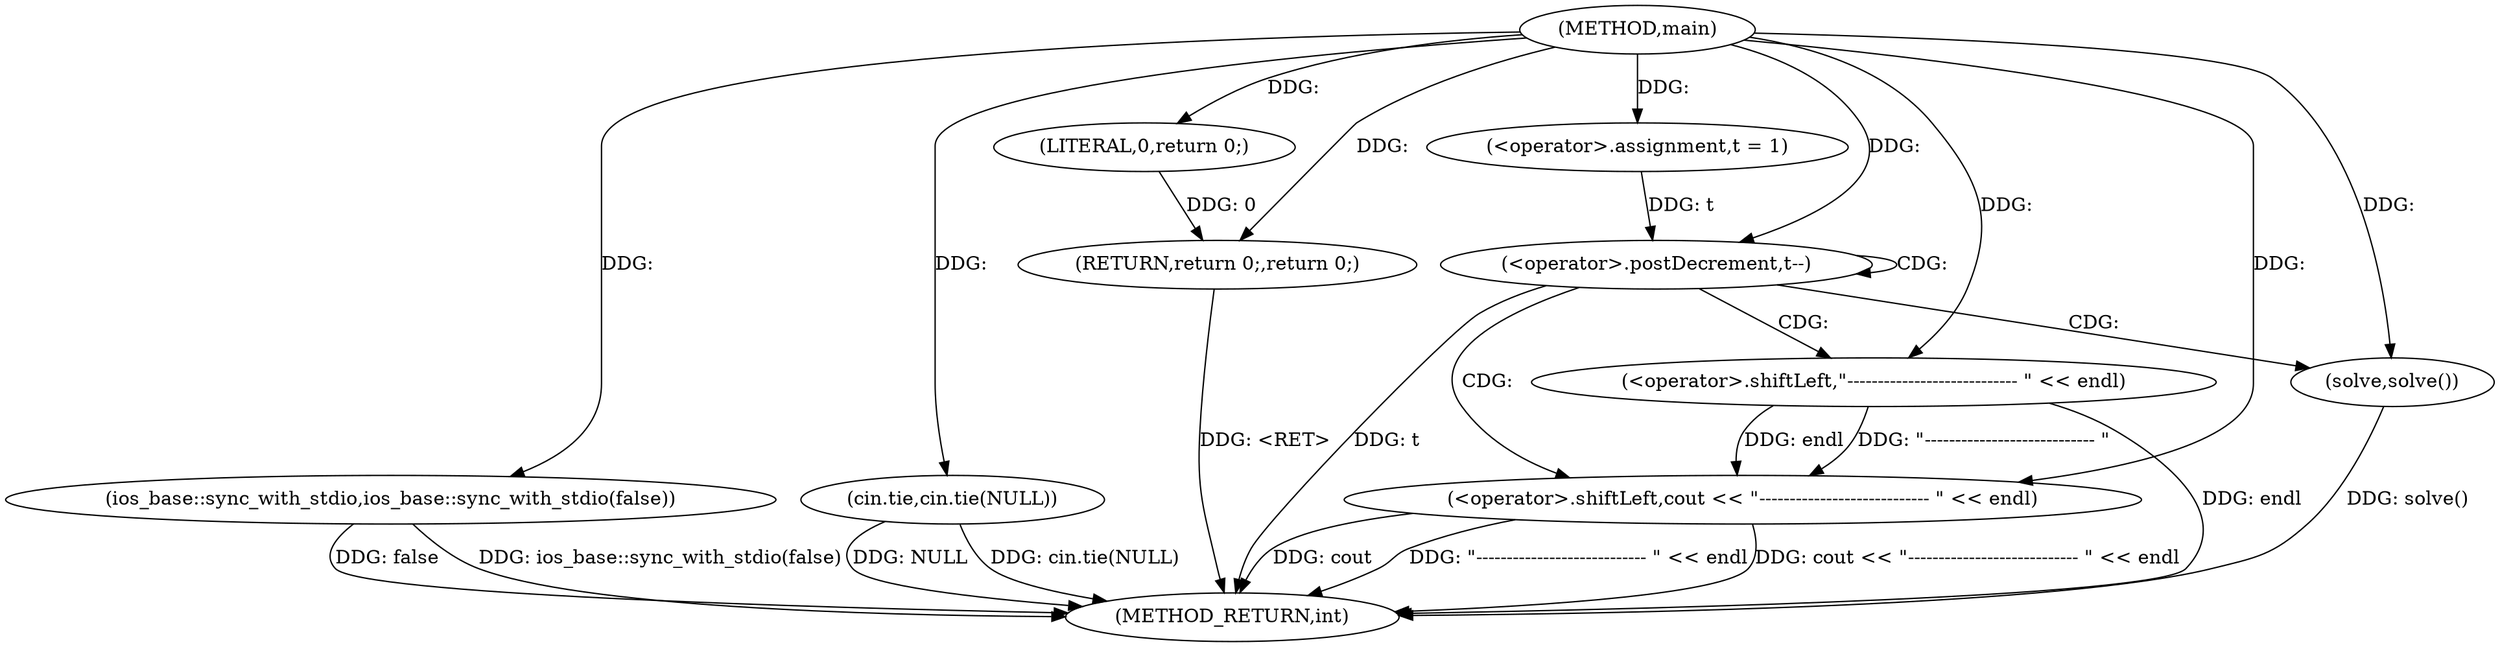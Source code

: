 digraph "main" {  
"1000224" [label = "(METHOD,main)" ]
"1000246" [label = "(METHOD_RETURN,int)" ]
"1000226" [label = "(ios_base::sync_with_stdio,ios_base::sync_with_stdio(false))" ]
"1000228" [label = "(cin.tie,cin.tie(NULL))" ]
"1000231" [label = "(<operator>.assignment,t = 1)" ]
"1000244" [label = "(RETURN,return 0;,return 0;)" ]
"1000235" [label = "(<operator>.postDecrement,t--)" ]
"1000245" [label = "(LITERAL,0,return 0;)" ]
"1000238" [label = "(solve,solve())" ]
"1000239" [label = "(<operator>.shiftLeft,cout << \"---------------------------- \" << endl)" ]
"1000241" [label = "(<operator>.shiftLeft,\"---------------------------- \" << endl)" ]
  "1000244" -> "1000246"  [ label = "DDG: <RET>"] 
  "1000226" -> "1000246"  [ label = "DDG: ios_base::sync_with_stdio(false)"] 
  "1000228" -> "1000246"  [ label = "DDG: cin.tie(NULL)"] 
  "1000235" -> "1000246"  [ label = "DDG: t"] 
  "1000238" -> "1000246"  [ label = "DDG: solve()"] 
  "1000239" -> "1000246"  [ label = "DDG: \"---------------------------- \" << endl"] 
  "1000239" -> "1000246"  [ label = "DDG: cout << \"---------------------------- \" << endl"] 
  "1000228" -> "1000246"  [ label = "DDG: NULL"] 
  "1000241" -> "1000246"  [ label = "DDG: endl"] 
  "1000239" -> "1000246"  [ label = "DDG: cout"] 
  "1000226" -> "1000246"  [ label = "DDG: false"] 
  "1000224" -> "1000231"  [ label = "DDG: "] 
  "1000245" -> "1000244"  [ label = "DDG: 0"] 
  "1000224" -> "1000244"  [ label = "DDG: "] 
  "1000224" -> "1000226"  [ label = "DDG: "] 
  "1000224" -> "1000228"  [ label = "DDG: "] 
  "1000224" -> "1000245"  [ label = "DDG: "] 
  "1000231" -> "1000235"  [ label = "DDG: t"] 
  "1000224" -> "1000235"  [ label = "DDG: "] 
  "1000224" -> "1000238"  [ label = "DDG: "] 
  "1000224" -> "1000239"  [ label = "DDG: "] 
  "1000241" -> "1000239"  [ label = "DDG: endl"] 
  "1000241" -> "1000239"  [ label = "DDG: \"---------------------------- \""] 
  "1000224" -> "1000241"  [ label = "DDG: "] 
  "1000235" -> "1000235"  [ label = "CDG: "] 
  "1000235" -> "1000239"  [ label = "CDG: "] 
  "1000235" -> "1000238"  [ label = "CDG: "] 
  "1000235" -> "1000241"  [ label = "CDG: "] 
}
